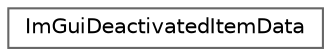 digraph "类继承关系图"
{
 // LATEX_PDF_SIZE
  bgcolor="transparent";
  edge [fontname=Helvetica,fontsize=10,labelfontname=Helvetica,labelfontsize=10];
  node [fontname=Helvetica,fontsize=10,shape=box,height=0.2,width=0.4];
  rankdir="LR";
  Node0 [id="Node000000",label="ImGuiDeactivatedItemData",height=0.2,width=0.4,color="grey40", fillcolor="white", style="filled",URL="$struct_im_gui_deactivated_item_data.html",tooltip=" "];
}
